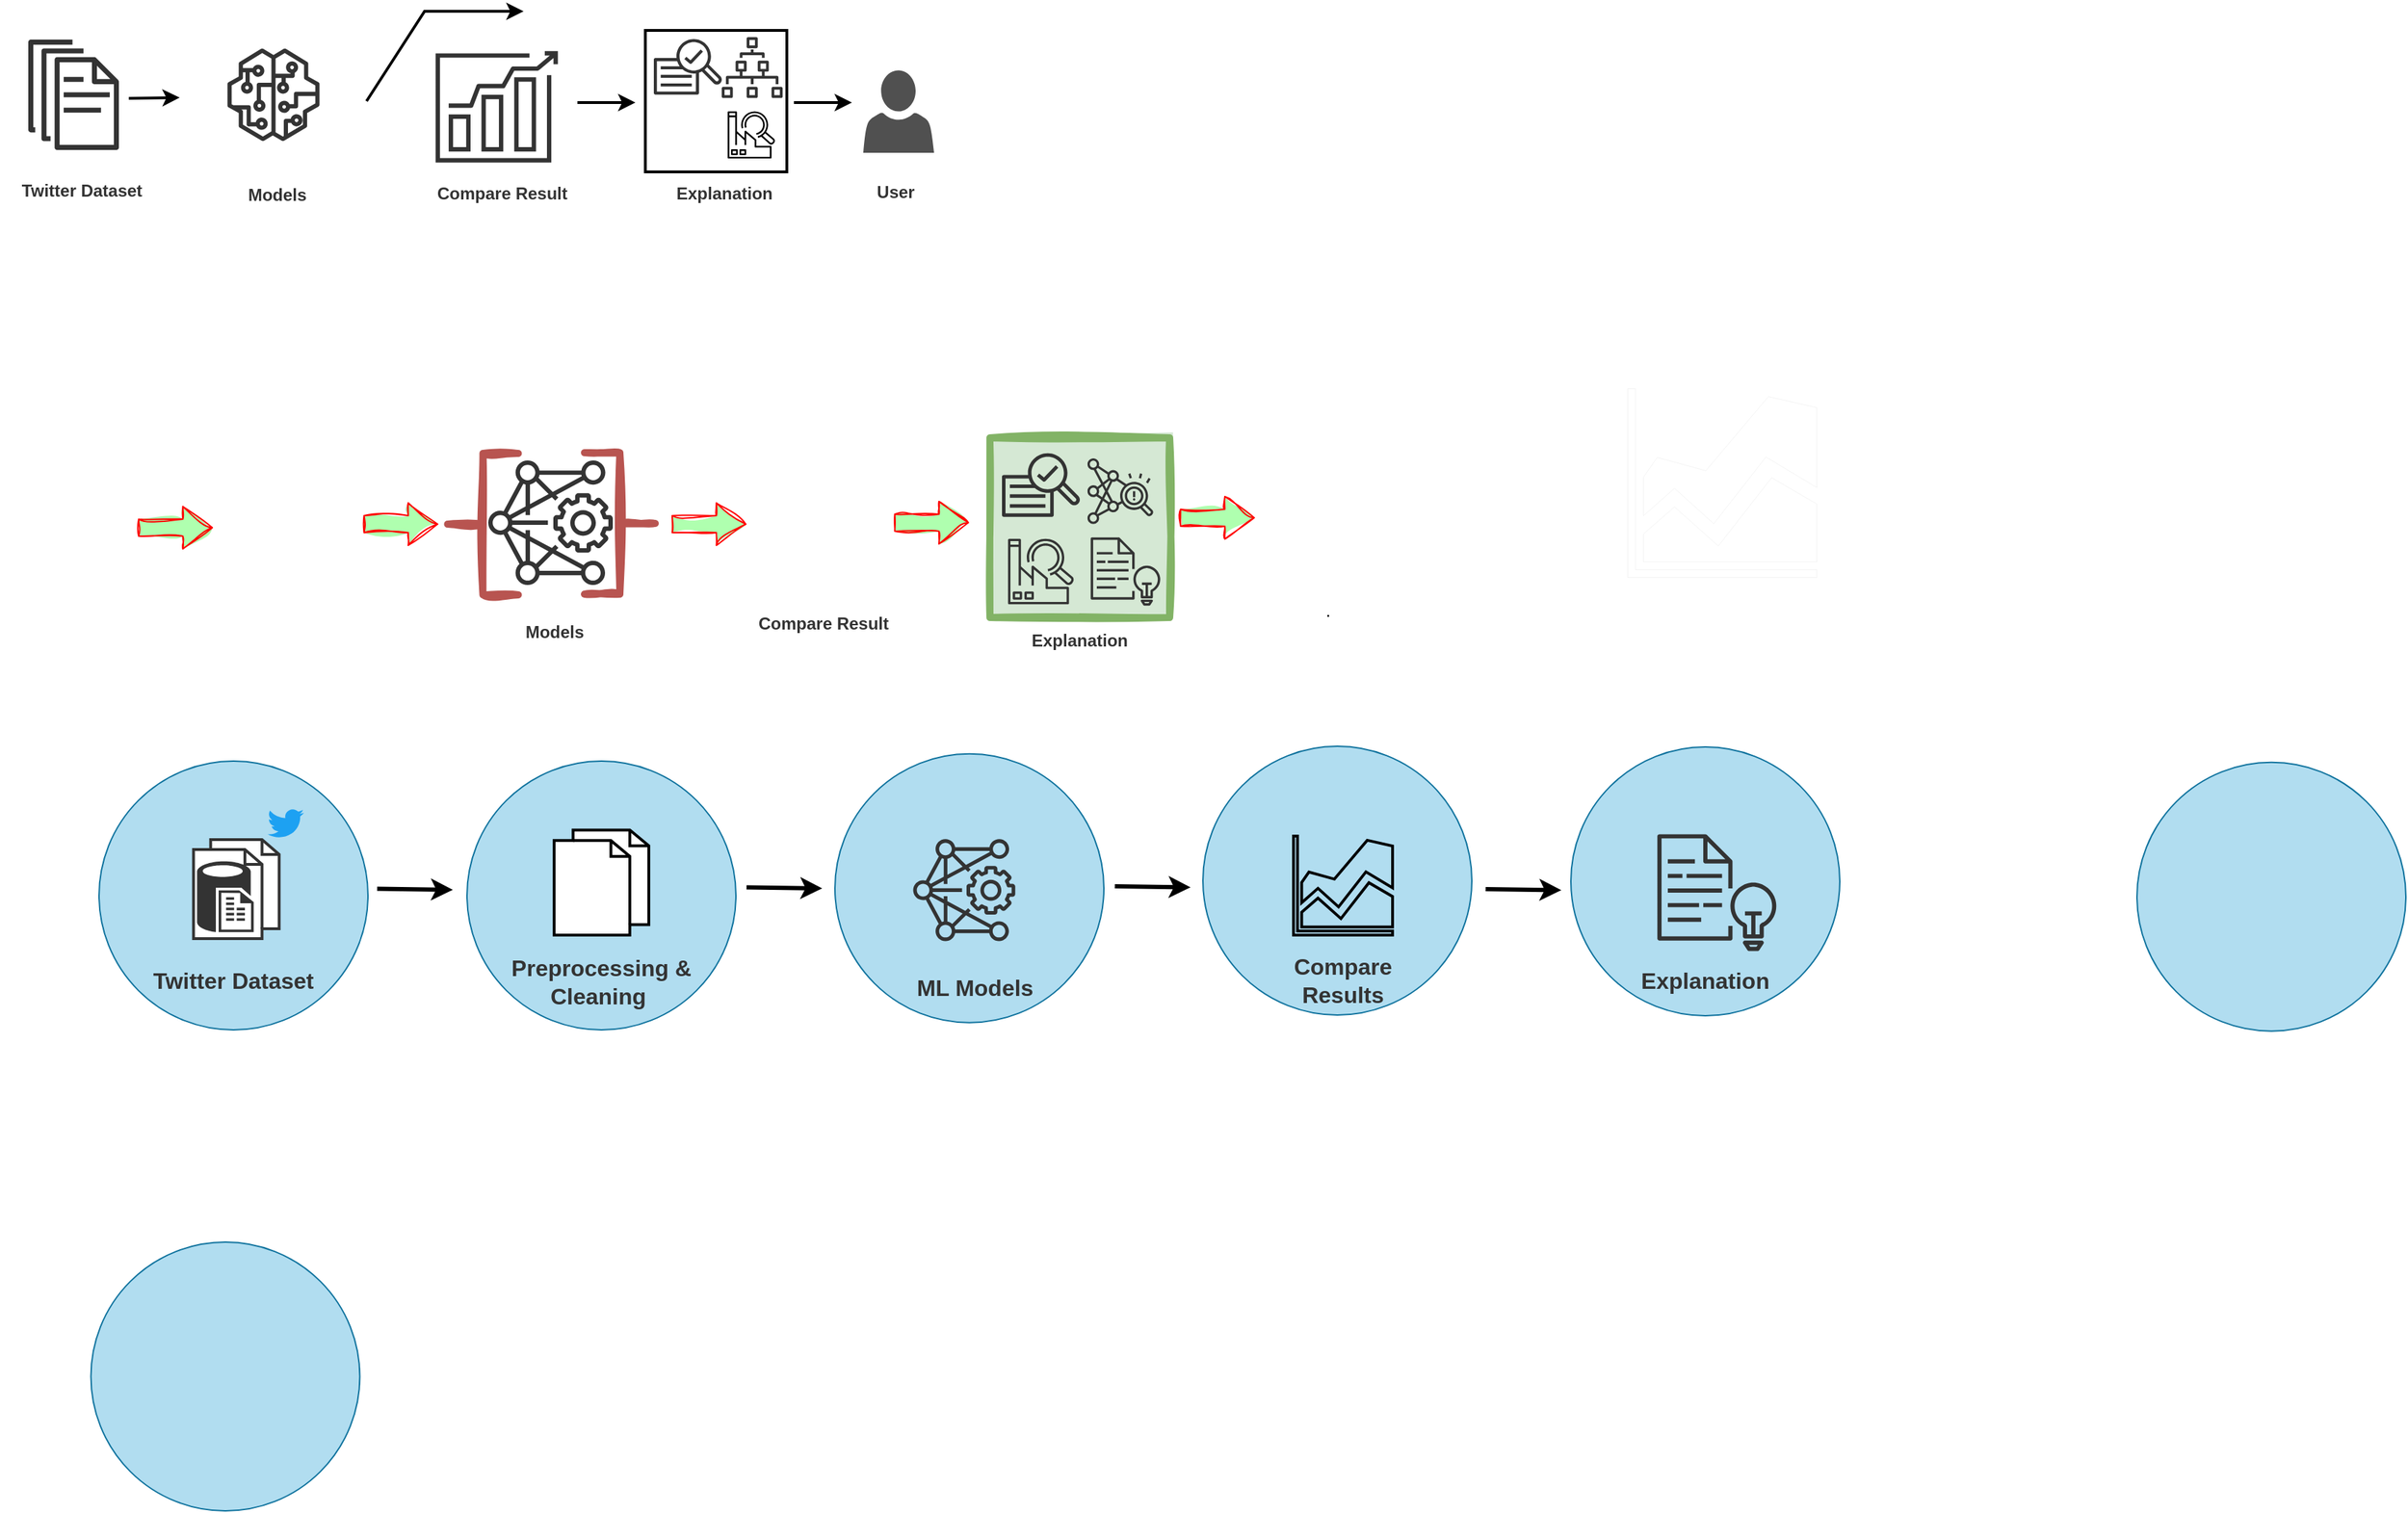 <mxfile version="20.8.23" type="device" pages="2"><diagram id="3ZcY1S7_rm4KTZ8mV9sZ" name="Page-1"><mxGraphModel dx="1434" dy="756" grid="1" gridSize="10" guides="1" tooltips="1" connect="1" arrows="1" fold="1" page="1" pageScale="1" pageWidth="700" pageHeight="1000" background="#ffffff" math="0" shadow="0"><root><mxCell id="0"/><mxCell id="1" parent="0"/><mxCell id="O2Ps_1vDSCaNEWxH-Twj-2" value="" style="ellipse;whiteSpace=wrap;html=1;aspect=fixed;fillColor=#b1ddf0;strokeColor=#10739e;" parent="1" vertex="1"><mxGeometry x="350" y="670" width="190" height="190" as="geometry"/></mxCell><mxCell id="O2Ps_1vDSCaNEWxH-Twj-1" value="" style="ellipse;whiteSpace=wrap;html=1;aspect=fixed;fillColor=#b1ddf0;strokeColor=#10739e;" parent="1" vertex="1"><mxGeometry x="90" y="670" width="190" height="190" as="geometry"/></mxCell><mxCell id="cEsDTuAmLdQw-phlZl-9-11" value="" style="html=1;verticalLabelPosition=bottom;align=center;labelBackgroundColor=#ffffff;verticalAlign=top;strokeWidth=2;shadow=0;dashed=0;shape=mxgraph.ios7.icons.documents;fillStyle=solid;" parent="1" vertex="1"><mxGeometry x="411.56" y="718.75" width="66.87" height="74.25" as="geometry"/></mxCell><mxCell id="282unPw8FLJoIN8Rm7A3-34" value="" style="whiteSpace=wrap;html=1;aspect=fixed;strokeColor=#82b366;strokeWidth=5;fillColor=#d5e8d4;fillStyle=solid;sketch=1;curveFitting=1;jiggle=2;" parent="1" vertex="1"><mxGeometry x="719.5" y="441.5" width="127" height="127" as="geometry"/></mxCell><mxCell id="N69a01aY1ss5VdYlQyjh-2" value="" style="sketch=0;outlineConnect=0;fontColor=#232F3E;gradientColor=none;fillColor=#333333;strokeColor=none;dashed=0;verticalLabelPosition=bottom;verticalAlign=top;align=center;html=1;fontSize=12;fontStyle=0;aspect=fixed;pointerEvents=1;shape=mxgraph.aws4.documents;" parent="1" vertex="1"><mxGeometry x="40" y="160" width="64" height="78" as="geometry"/></mxCell><mxCell id="N69a01aY1ss5VdYlQyjh-11" value="" style="shape=image;html=1;verticalAlign=top;verticalLabelPosition=bottom;labelBackgroundColor=#ffffff;imageAspect=0;aspect=fixed;image=https://cdn0.iconfinder.com/data/icons/thin-line-icons-for-seo-and-development-1/64/Programming_Development_analysis-128.png;strokeWidth=3;perimeterSpacing=0;" parent="1" vertex="1"><mxGeometry x="545" y="448" width="110" height="110" as="geometry"/></mxCell><mxCell id="N69a01aY1ss5VdYlQyjh-22" value="" style="sketch=0;outlineConnect=0;fontColor=#232F3E;gradientColor=none;fillColor=#333333;strokeColor=none;dashed=0;verticalLabelPosition=bottom;verticalAlign=top;align=center;html=1;fontSize=12;fontStyle=0;aspect=fixed;pointerEvents=1;shape=mxgraph.aws4.sagemaker_model;strokeWidth=3;" parent="1" vertex="1"><mxGeometry x="180.5" y="166.25" width="65.5" height="65.5" as="geometry"/></mxCell><mxCell id="N69a01aY1ss5VdYlQyjh-56" value="" style="whiteSpace=wrap;html=1;aspect=fixed;sketch=0;strokeWidth=2;fontColor=#99FFCC;fillColor=#FFFFFF;gradientColor=#FFFFFF;" parent="1" vertex="1"><mxGeometry x="476" y="153.5" width="100" height="100" as="geometry"/></mxCell><mxCell id="N69a01aY1ss5VdYlQyjh-24" value="" style="sketch=0;outlineConnect=0;fontColor=#232F3E;gradientColor=none;fillColor=#333333;strokeColor=none;dashed=0;verticalLabelPosition=bottom;verticalAlign=top;align=center;html=1;fontSize=12;fontStyle=0;aspect=fixed;pointerEvents=1;shape=mxgraph.aws4.sagemaker_train;" parent="1" vertex="1"><mxGeometry x="481.99" y="159.25" width="48.01" height="40" as="geometry"/></mxCell><mxCell id="N69a01aY1ss5VdYlQyjh-51" value="" style="sketch=0;outlineConnect=0;fontColor=#232F3E;gradientColor=none;fillColor=#333333;strokeColor=none;dashed=0;verticalLabelPosition=bottom;verticalAlign=top;align=center;html=1;fontSize=12;fontStyle=0;aspect=fixed;pointerEvents=1;shape=mxgraph.aws4.iot_sitewise_asset_hierarchy;strokeWidth=12;" parent="1" vertex="1"><mxGeometry x="530" y="158.25" width="43" height="43" as="geometry"/></mxCell><mxCell id="N69a01aY1ss5VdYlQyjh-41" value="" style="sketch=0;pointerEvents=1;shadow=0;dashed=0;html=1;strokeColor=none;fillColor=#505050;labelPosition=center;verticalLabelPosition=bottom;verticalAlign=top;outlineConnect=0;align=center;shape=mxgraph.office.users.user;strokeWidth=5;" parent="1" vertex="1"><mxGeometry x="630" y="181.75" width="50" height="58.25" as="geometry"/></mxCell><mxCell id="N69a01aY1ss5VdYlQyjh-53" value="" style="shape=image;html=1;verticalAlign=top;verticalLabelPosition=bottom;labelBackgroundColor=#ffffff;imageAspect=0;aspect=fixed;image=https://cdn1.iconfinder.com/data/icons/office-icons-17/512/ilustracoes_04-14-128.png;sketch=0;strokeWidth=12;fontColor=#99FFCC;fillColor=#330033;gradientColor=#FFFFFF;" parent="1" vertex="1"><mxGeometry x="479" y="206.25" width="42.75" height="42.75" as="geometry"/></mxCell><mxCell id="N69a01aY1ss5VdYlQyjh-75" value="" style="shape=image;html=1;verticalAlign=top;verticalLabelPosition=bottom;labelBackgroundColor=#ffffff;imageAspect=0;aspect=fixed;image=https://cdn3.iconfinder.com/data/icons/picons-social/57/03-twitter-128.png;sketch=0;strokeWidth=3;fontColor=#99FFCC;fillColor=#333333;gradientColor=#FFFFFF;" parent="1" vertex="1"><mxGeometry x="74" y="136.25" width="30" height="30" as="geometry"/></mxCell><mxCell id="N69a01aY1ss5VdYlQyjh-77" value="&lt;font style=&quot;font-size: 12px;&quot; color=&quot;#333333&quot;&gt;&lt;b&gt;Twitter Dataset&lt;br&gt;&lt;/b&gt;&lt;br&gt;&lt;/font&gt;" style="text;html=1;strokeColor=none;fillColor=none;align=center;verticalAlign=middle;whiteSpace=wrap;rounded=0;sketch=0;strokeWidth=3;fontColor=#99FFCC;" parent="1" vertex="1"><mxGeometry x="20" y="258.5" width="116" height="30" as="geometry"/></mxCell><mxCell id="N69a01aY1ss5VdYlQyjh-78" value="&lt;font style=&quot;font-size: 12px;&quot; color=&quot;#333333&quot;&gt;&lt;b&gt;Models&lt;/b&gt;&lt;br&gt;&lt;/font&gt;" style="text;html=1;strokeColor=none;fillColor=none;align=center;verticalAlign=middle;whiteSpace=wrap;rounded=0;sketch=0;strokeWidth=3;fontColor=#99FFCC;" parent="1" vertex="1"><mxGeometry x="158.25" y="255" width="116" height="30" as="geometry"/></mxCell><mxCell id="N69a01aY1ss5VdYlQyjh-82" value="" style="shape=image;html=1;verticalAlign=top;verticalLabelPosition=bottom;labelBackgroundColor=#ffffff;imageAspect=0;aspect=fixed;image=https://cdn0.iconfinder.com/data/icons/phosphor-thin-vol-1/256/brackets-curly-thin-128.png;sketch=0;strokeWidth=1;fontSize=12;fontColor=#333333;fillColor=#333333;gradientColor=#FFFFFF;imageBackground=none;imageBorder=none;" parent="1" vertex="1"><mxGeometry x="149.25" y="139.5" width="128" height="128" as="geometry"/></mxCell><mxCell id="N69a01aY1ss5VdYlQyjh-83" value="&lt;font style=&quot;font-size: 12px;&quot; color=&quot;#333333&quot;&gt;&lt;b&gt;Compare Result&lt;/b&gt;&lt;br&gt;&lt;/font&gt;" style="text;html=1;strokeColor=none;fillColor=none;align=center;verticalAlign=middle;whiteSpace=wrap;rounded=0;sketch=0;strokeWidth=3;fontColor=#99FFCC;" parent="1" vertex="1"><mxGeometry x="317" y="254" width="116" height="30" as="geometry"/></mxCell><mxCell id="N69a01aY1ss5VdYlQyjh-84" value="&lt;font style=&quot;&quot; color=&quot;#333333&quot;&gt;&lt;b&gt;Explanation&lt;/b&gt;&lt;br&gt;&lt;/font&gt;" style="text;html=1;strokeColor=none;fillColor=none;align=center;verticalAlign=middle;whiteSpace=wrap;rounded=0;sketch=0;strokeWidth=3;fontColor=#99FFCC;" parent="1" vertex="1"><mxGeometry x="474" y="253.5" width="116" height="30" as="geometry"/></mxCell><mxCell id="N69a01aY1ss5VdYlQyjh-85" value="" style="sketch=0;points=[[0,0,0],[0.25,0,0],[0.5,0,0],[0.75,0,0],[1,0,0],[0,1,0],[0.25,1,0],[0.5,1,0],[0.75,1,0],[1,1,0],[0,0.25,0],[0,0.5,0],[0,0.75,0],[1,0.25,0],[1,0.5,0],[1,0.75,0]];outlineConnect=0;fontColor=#232F3E;gradientColor=#333333;gradientDirection=north;fillColor=none;strokeColor=none;dashed=0;verticalLabelPosition=bottom;verticalAlign=top;align=center;html=1;fontSize=12;fontStyle=0;aspect=fixed;shape=mxgraph.aws4.resourceIcon;resIcon=mxgraph.aws4.lookout_for_equipment;strokeWidth=1;" parent="1" vertex="1"><mxGeometry x="530" y="206.5" width="41.75" height="41.75" as="geometry"/></mxCell><mxCell id="N69a01aY1ss5VdYlQyjh-93" value="" style="endArrow=classic;html=1;rounded=0;strokeWidth=2;fontSize=12;fontColor=#333333;" parent="1" edge="1"><mxGeometry width="50" height="50" relative="1" as="geometry"><mxPoint x="111" y="201.5" as="sourcePoint"/><mxPoint x="147" y="201" as="targetPoint"/></mxGeometry></mxCell><mxCell id="N69a01aY1ss5VdYlQyjh-95" value="" style="endArrow=classic;html=1;rounded=0;strokeWidth=2;fontSize=12;fontColor=#333333;" parent="1" edge="1"><mxGeometry width="50" height="50" relative="1" as="geometry"><mxPoint x="279" y="203.5" as="sourcePoint"/><mxPoint x="390" y="140" as="targetPoint"/><Array as="points"><mxPoint x="320" y="140"/></Array></mxGeometry></mxCell><mxCell id="N69a01aY1ss5VdYlQyjh-98" value="" style="endArrow=classic;html=1;rounded=0;strokeWidth=2;fontSize=12;fontColor=#333333;entryX=0;entryY=0.5;entryDx=0;entryDy=0;" parent="1" edge="1"><mxGeometry width="50" height="50" relative="1" as="geometry"><mxPoint x="428" y="204.5" as="sourcePoint"/><mxPoint x="469" y="204.5" as="targetPoint"/></mxGeometry></mxCell><mxCell id="N69a01aY1ss5VdYlQyjh-99" value="" style="endArrow=classic;html=1;rounded=0;strokeWidth=2;fontSize=12;fontColor=#333333;entryX=0;entryY=0.5;entryDx=0;entryDy=0;" parent="1" edge="1"><mxGeometry width="50" height="50" relative="1" as="geometry"><mxPoint x="581" y="204.5" as="sourcePoint"/><mxPoint x="622" y="204.5" as="targetPoint"/></mxGeometry></mxCell><mxCell id="N69a01aY1ss5VdYlQyjh-100" value="&lt;font style=&quot;&quot; color=&quot;#333333&quot;&gt;&lt;b&gt;User&lt;/b&gt;&lt;br&gt;&lt;/font&gt;" style="text;html=1;strokeColor=none;fillColor=none;align=center;verticalAlign=middle;whiteSpace=wrap;rounded=0;sketch=0;strokeWidth=3;fontColor=#99FFCC;" parent="1" vertex="1"><mxGeometry x="595" y="253" width="116" height="30" as="geometry"/></mxCell><mxCell id="282unPw8FLJoIN8Rm7A3-2" value="" style="html=1;verticalLabelPosition=bottom;align=center;labelBackgroundColor=#ffffff;verticalAlign=top;strokeWidth=2;strokeColor=#333333;shadow=0;dashed=0;shape=mxgraph.ios7.icons.documents;" parent="1" vertex="1"><mxGeometry x="156.75" y="725.5" width="60.5" height="70" as="geometry"/></mxCell><mxCell id="282unPw8FLJoIN8Rm7A3-17" value="" style="html=1;shape=mxgraph.flowchart.annotation_2;align=left;labelPosition=right;strokeWidth=5;fillColor=#f8cecc;strokeColor=#b85450;sketch=1;curveFitting=1;jiggle=2;" parent="1" vertex="1"><mxGeometry x="336.25" y="452.5" width="50" height="100" as="geometry"/></mxCell><mxCell id="282unPw8FLJoIN8Rm7A3-20" value="" style="html=1;shape=mxgraph.flowchart.annotation_2;align=left;labelPosition=right;strokeWidth=5;fillColor=#f8cecc;strokeColor=#b85450;rotation=-180;sketch=1;curveFitting=1;jiggle=2;" parent="1" vertex="1"><mxGeometry x="433" y="452" width="50" height="100" as="geometry"/></mxCell><mxCell id="282unPw8FLJoIN8Rm7A3-27" value="" style="points=[[0,0,0],[0.25,0,0],[0.5,0,0],[0.75,0,0],[1,0,0],[0,1,0],[0.25,1,0],[0.5,1,0],[0.75,1,0],[1,1,0],[0,0.25,0],[0,0.5,0],[0,0.75,0],[1,0.25,0],[1,0.5,0],[1,0.75,0]];outlineConnect=0;fontColor=#232F3E;gradientColor=default;gradientDirection=north;fillColor=none;strokeColor=#333333;dashed=0;verticalLabelPosition=bottom;verticalAlign=top;align=center;html=1;fontSize=12;fontStyle=0;aspect=fixed;shape=mxgraph.aws4.resourceIcon;resIcon=mxgraph.aws4.forecast;strokeWidth=5;" parent="1" vertex="1"><mxGeometry x="317" y="153.5" width="108" height="108" as="geometry"/></mxCell><mxCell id="282unPw8FLJoIN8Rm7A3-28" value="" style="sketch=0;points=[[0,0,0],[0.25,0,0],[0.5,0,0],[0.75,0,0],[1,0,0],[0,1,0],[0.25,1,0],[0.5,1,0],[0.75,1,0],[1,1,0],[0,0.25,0],[0,0.5,0],[0,0.75,0],[1,0.25,0],[1,0.5,0],[1,0.75,0]];outlineConnect=0;fontColor=#232F3E;gradientColor=#4AB29A;gradientDirection=north;fillColor=none;strokeColor=#333333;dashed=0;verticalLabelPosition=bottom;verticalAlign=top;align=center;html=1;fontSize=12;fontStyle=0;aspect=fixed;shape=mxgraph.aws4.resourceIcon;resIcon=mxgraph.aws4.fraud_detector;strokeWidth=5;" parent="1" vertex="1"><mxGeometry x="782.59" y="450" width="58.41" height="58.41" as="geometry"/></mxCell><mxCell id="282unPw8FLJoIN8Rm7A3-30" value="" style="sketch=0;points=[[0,0,0],[0.25,0,0],[0.5,0,0],[0.75,0,0],[1,0,0],[0,1,0],[0.25,1,0],[0.5,1,0],[0.75,1,0],[1,1,0],[0,0.25,0],[0,0.5,0],[0,0.75,0],[1,0.25,0],[1,0.5,0],[1,0.75,0]];outlineConnect=0;gradientDirection=north;fillColor=none;strokeColor=#333333;dashed=0;verticalLabelPosition=bottom;verticalAlign=top;align=center;html=1;fontSize=12;fontStyle=0;aspect=fixed;shape=mxgraph.aws4.resourceIcon;resIcon=mxgraph.aws4.lookout_for_equipment;strokeWidth=5;" parent="1" vertex="1"><mxGeometry x="726.5" y="507" width="58" height="58" as="geometry"/></mxCell><mxCell id="282unPw8FLJoIN8Rm7A3-32" value="" style="sketch=0;outlineConnect=0;fontColor=#232F3E;gradientColor=none;fillColor=#333333;strokeColor=none;dashed=0;verticalLabelPosition=bottom;verticalAlign=top;align=center;html=1;fontSize=12;fontStyle=0;aspect=fixed;pointerEvents=1;shape=mxgraph.aws4.sagemaker_train;strokeWidth=5;" parent="1" vertex="1"><mxGeometry x="728" y="452.0" width="55" height="45.83" as="geometry"/></mxCell><mxCell id="282unPw8FLJoIN8Rm7A3-38" value="" style="points=[[0,0,0],[0.25,0,0],[0.5,0,0],[0.75,0,0],[1,0,0],[0,1,0],[0.25,1,0],[0.5,1,0],[0.75,1,0],[1,1,0],[0,0.25,0],[0,0.5,0],[0,0.75,0],[1,0.25,0],[1,0.5,0],[1,0.75,0]];outlineConnect=0;fontColor=#232F3E;gradientColor=none;gradientDirection=north;fillColor=none;strokeColor=#333333;dashed=0;verticalLabelPosition=bottom;verticalAlign=top;align=center;html=1;fontSize=12;fontStyle=0;aspect=fixed;shape=mxgraph.aws4.resourceIcon;resIcon=mxgraph.aws4.deep_learning_amis;strokeWidth=5;" parent="1" vertex="1"><mxGeometry x="354" y="446.5" width="110" height="110" as="geometry"/></mxCell><mxCell id="282unPw8FLJoIN8Rm7A3-39" value="" style="sketch=0;points=[[0,0,0],[0.25,0,0],[0.5,0,0],[0.75,0,0],[1,0,0],[0,1,0],[0.25,1,0],[0.5,1,0],[0.75,1,0],[1,1,0],[0,0.25,0],[0,0.5,0],[0,0.75,0],[1,0.25,0],[1,0.5,0],[1,0.75,0]];outlineConnect=0;fontColor=#232F3E;gradientColor=#4AB29A;gradientDirection=north;fillColor=none;strokeColor=#333333;dashed=0;verticalLabelPosition=bottom;verticalAlign=top;align=center;html=1;fontSize=12;fontStyle=0;aspect=fixed;shape=mxgraph.aws4.resourceIcon;resIcon=mxgraph.aws4.comprehend;strokeWidth=5;" parent="1" vertex="1"><mxGeometry x="784.5" y="505" width="62" height="62" as="geometry"/></mxCell><mxCell id="282unPw8FLJoIN8Rm7A3-42" value="" style="verticalLabelPosition=bottom;html=1;verticalAlign=top;align=center;strokeColor=none;fillColor=#333333;shape=mxgraph.azure.sql_reporting;strokeWidth=5;" parent="1" vertex="1"><mxGeometry x="159.25" y="740.88" width="40" height="50" as="geometry"/></mxCell><mxCell id="282unPw8FLJoIN8Rm7A3-47" value="&lt;font style=&quot;font-size: 16px;&quot; color=&quot;#333333&quot;&gt;&lt;b&gt;Twitter Dataset&lt;br&gt;&lt;/b&gt;&lt;br&gt;&lt;/font&gt;" style="text;html=1;strokeColor=none;fillColor=none;align=center;verticalAlign=middle;whiteSpace=wrap;rounded=0;sketch=0;strokeWidth=3;fontColor=#99FFCC;shadow=1;" parent="1" vertex="1"><mxGeometry x="127" y="820" width="116" height="30" as="geometry"/></mxCell><mxCell id="282unPw8FLJoIN8Rm7A3-48" value="&lt;font style=&quot;font-size: 16px;&quot; color=&quot;#333333&quot;&gt;&lt;b&gt;Preprocessing&lt;/b&gt;&lt;b style=&quot;&quot;&gt;&amp;nbsp;&amp;amp; Cleaning&amp;nbsp;&lt;/b&gt;&lt;br&gt;&lt;/font&gt;" style="text;html=1;align=center;verticalAlign=middle;whiteSpace=wrap;rounded=0;sketch=0;strokeWidth=3;" parent="1" vertex="1"><mxGeometry x="387" y="810.5" width="116" height="30" as="geometry"/></mxCell><mxCell id="282unPw8FLJoIN8Rm7A3-49" value="&lt;font style=&quot;font-size: 12px;&quot; color=&quot;#333333&quot;&gt;&lt;b&gt;Compare Result&lt;/b&gt;&lt;br&gt;&lt;/font&gt;" style="text;html=1;strokeColor=none;fillColor=none;align=center;verticalAlign=middle;whiteSpace=wrap;rounded=0;sketch=0;strokeWidth=3;fontColor=#99FFCC;" parent="1" vertex="1"><mxGeometry x="544" y="557.5" width="116" height="30" as="geometry"/></mxCell><mxCell id="282unPw8FLJoIN8Rm7A3-50" value="&lt;font style=&quot;&quot; color=&quot;#333333&quot;&gt;&lt;b&gt;Explanation&lt;/b&gt;&lt;br&gt;&lt;/font&gt;" style="text;html=1;strokeColor=none;fillColor=none;align=center;verticalAlign=middle;whiteSpace=wrap;rounded=0;sketch=0;strokeWidth=3;fontColor=#99FFCC;" parent="1" vertex="1"><mxGeometry x="725" y="570" width="116" height="30" as="geometry"/></mxCell><mxCell id="cEsDTuAmLdQw-phlZl-9-4" value="." style="shape=image;html=1;verticalAlign=top;verticalLabelPosition=bottom;labelBackgroundColor=#ffffff;imageAspect=0;aspect=fixed;image=https://cdn1.iconfinder.com/data/icons/user-pictures/100/male3-128.png;fillStyle=solid;strokeColor=#FF0000;sketch=1;curveFitting=1;jiggle=2;" parent="1" vertex="1"><mxGeometry x="911" y="456.5" width="93.5" height="93.5" as="geometry"/></mxCell><mxCell id="cEsDTuAmLdQw-phlZl-9-16" value="" style="html=1;outlineConnect=0;whiteSpace=wrap;fillColor=#AFFFAF;shape=mxgraph.archimate3.process;fillStyle=solid;strokeColor=#FF0000;sketch=1;curveFitting=1;jiggle=2;" parent="1" vertex="1"><mxGeometry x="118" y="490" width="52" height="30" as="geometry"/></mxCell><mxCell id="cEsDTuAmLdQw-phlZl-9-23" value="&lt;b style=&quot;border-color: var(--border-color); color: rgb(51, 51, 51);&quot;&gt;Models&lt;/b&gt;&lt;font style=&quot;font-size: 12px;&quot; color=&quot;#333333&quot;&gt;&lt;br&gt;&lt;/font&gt;" style="text;html=1;strokeColor=none;fillColor=none;align=center;verticalAlign=middle;whiteSpace=wrap;rounded=0;sketch=0;strokeWidth=3;fontColor=#99FFCC;" parent="1" vertex="1"><mxGeometry x="354" y="564" width="116" height="30" as="geometry"/></mxCell><mxCell id="cEsDTuAmLdQw-phlZl-9-27" value="" style="html=1;outlineConnect=0;whiteSpace=wrap;fillColor=#AFFFAF;shape=mxgraph.archimate3.process;fillStyle=solid;strokeColor=#FF0000;sketch=1;curveFitting=1;jiggle=2;" parent="1" vertex="1"><mxGeometry x="277.25" y="487.5" width="52" height="30" as="geometry"/></mxCell><mxCell id="cEsDTuAmLdQw-phlZl-9-29" value="" style="html=1;outlineConnect=0;whiteSpace=wrap;fillColor=#AFFFAF;shape=mxgraph.archimate3.process;fillStyle=solid;strokeColor=#FF0000;sketch=1;curveFitting=1;jiggle=2;" parent="1" vertex="1"><mxGeometry x="495" y="487.5" width="52" height="30" as="geometry"/></mxCell><mxCell id="cEsDTuAmLdQw-phlZl-9-31" value="" style="html=1;outlineConnect=0;whiteSpace=wrap;fillColor=#AFFFAF;shape=mxgraph.archimate3.process;fillStyle=solid;strokeColor=#FF0000;sketch=1;curveFitting=1;jiggle=2;" parent="1" vertex="1"><mxGeometry x="652.25" y="486.5" width="52" height="30" as="geometry"/></mxCell><mxCell id="cEsDTuAmLdQw-phlZl-9-32" value="" style="html=1;outlineConnect=0;whiteSpace=wrap;fillColor=#AFFFAF;shape=mxgraph.archimate3.process;fillStyle=solid;strokeColor=#FF0000;sketch=1;curveFitting=1;jiggle=2;" parent="1" vertex="1"><mxGeometry x="854.25" y="483" width="52" height="30" as="geometry"/></mxCell><mxCell id="O2Ps_1vDSCaNEWxH-Twj-3" value="" style="ellipse;whiteSpace=wrap;html=1;aspect=fixed;fillColor=#b1ddf0;strokeColor=#10739e;" parent="1" vertex="1"><mxGeometry x="610" y="664.88" width="190" height="190" as="geometry"/></mxCell><mxCell id="O2Ps_1vDSCaNEWxH-Twj-4" value="" style="ellipse;whiteSpace=wrap;html=1;aspect=fixed;fillColor=#b1ddf0;strokeColor=#10739e;" parent="1" vertex="1"><mxGeometry x="870" y="659.5" width="190" height="190" as="geometry"/></mxCell><mxCell id="O2Ps_1vDSCaNEWxH-Twj-5" value="" style="ellipse;whiteSpace=wrap;html=1;aspect=fixed;fillColor=#B1DDF0;strokeColor=#10739e;" parent="1" vertex="1"><mxGeometry x="1130" y="660" width="190" height="190" as="geometry"/></mxCell><mxCell id="O2Ps_1vDSCaNEWxH-Twj-6" value="" style="endArrow=classic;html=1;rounded=0;strokeWidth=3;" parent="1" edge="1"><mxGeometry width="50" height="50" relative="1" as="geometry"><mxPoint x="286.5" y="760.25" as="sourcePoint"/><mxPoint x="340" y="761" as="targetPoint"/></mxGeometry></mxCell><mxCell id="O2Ps_1vDSCaNEWxH-Twj-7" value="" style="dashed=0;outlineConnect=0;html=1;align=center;labelPosition=center;verticalLabelPosition=bottom;verticalAlign=top;shape=mxgraph.weblogos.twitter;fillColor=#1DA1F2;strokeColor=none" parent="1" vertex="1"><mxGeometry x="209" y="703.5" width="25.75" height="21.25" as="geometry"/></mxCell><mxCell id="O2Ps_1vDSCaNEWxH-Twj-9" value="" style="shape=image;html=1;verticalAlign=top;verticalLabelPosition=bottom;labelBackgroundColor=#ffffff;imageAspect=0;aspect=fixed;image=https://cdn0.iconfinder.com/data/icons/phosphor-thin-vol-1/256/brackets-curly-thin-128.png;strokeWidth=0;" parent="1" vertex="1"><mxGeometry x="642" y="700" width="125" height="125" as="geometry"/></mxCell><mxCell id="O2Ps_1vDSCaNEWxH-Twj-10" value="" style="points=[[0,0,0],[0.25,0,0],[0.5,0,0],[0.75,0,0],[1,0,0],[0,1,0],[0.25,1,0],[0.5,1,0],[0.75,1,0],[1,1,0],[0,0.25,0],[0,0.5,0],[0,0.75,0],[1,0.25,0],[1,0.5,0],[1,0.75,0]];outlineConnect=0;fontColor=#232F3E;gradientColor=none;gradientDirection=north;fillColor=none;strokeColor=#333333;dashed=0;verticalLabelPosition=bottom;verticalAlign=top;align=center;html=1;fontSize=12;fontStyle=0;aspect=fixed;shape=mxgraph.aws4.resourceIcon;resIcon=mxgraph.aws4.deep_learning_amis;strokeWidth=0;" parent="1" vertex="1"><mxGeometry x="656" y="715.88" width="90.12" height="90.12" as="geometry"/></mxCell><mxCell id="O2Ps_1vDSCaNEWxH-Twj-11" value="&lt;b style=&quot;border-color: var(--border-color); color: rgb(51, 51, 51);&quot;&gt;&lt;font style=&quot;font-size: 16px;&quot;&gt;ML Models&lt;/font&gt;&lt;/b&gt;&lt;font style=&quot;font-size: 12px;&quot; color=&quot;#333333&quot;&gt;&lt;br&gt;&lt;/font&gt;" style="text;html=1;strokeColor=none;fillColor=none;align=center;verticalAlign=middle;whiteSpace=wrap;rounded=0;sketch=0;strokeWidth=3;fontColor=#99FFCC;" parent="1" vertex="1"><mxGeometry x="646.5" y="810.5" width="123.5" height="39.5" as="geometry"/></mxCell><mxCell id="O2Ps_1vDSCaNEWxH-Twj-12" value="" style="endArrow=classic;html=1;rounded=0;strokeWidth=3;" parent="1" edge="1"><mxGeometry width="50" height="50" relative="1" as="geometry"><mxPoint x="547.5" y="759.25" as="sourcePoint"/><mxPoint x="601" y="760" as="targetPoint"/></mxGeometry></mxCell><mxCell id="O2Ps_1vDSCaNEWxH-Twj-15" value="" style="endArrow=classic;html=1;rounded=0;strokeWidth=3;" parent="1" edge="1"><mxGeometry width="50" height="50" relative="1" as="geometry"><mxPoint x="807.75" y="758.5" as="sourcePoint"/><mxPoint x="861.25" y="759.25" as="targetPoint"/></mxGeometry></mxCell><mxCell id="O2Ps_1vDSCaNEWxH-Twj-18" value="" style="sketch=0;aspect=fixed;pointerEvents=1;shadow=0;dashed=0;html=1;labelPosition=center;verticalLabelPosition=bottom;verticalAlign=top;align=center;shape=mxgraph.mscae.general.graph;strokeWidth=0;opacity=50;fillColor=default;strokeColor=default;" parent="1" vertex="1"><mxGeometry x="1170" y="406.5" width="133.5" height="133.5" as="geometry"/></mxCell><mxCell id="O2Ps_1vDSCaNEWxH-Twj-19" value="" style="shape=image;html=1;verticalAlign=top;verticalLabelPosition=bottom;labelBackgroundColor=#ffffff;imageAspect=0;aspect=fixed;image=https://cdn0.iconfinder.com/data/icons/thin-line-icons-for-seo-and-development-1/64/Programming_Development_analysis-128.png;dashed=1;sketch=0;strokeColor=default;strokeWidth=7;fillColor=default;" parent="1" vertex="1"><mxGeometry x="1110" y="438" width="128" height="128" as="geometry"/></mxCell><mxCell id="O2Ps_1vDSCaNEWxH-Twj-20" value="" style="shape=image;html=1;verticalAlign=top;verticalLabelPosition=bottom;labelBackgroundColor=#ffffff;imageAspect=0;aspect=fixed;image=https://cdn0.iconfinder.com/data/icons/business-startup-10/50/60-128.png;dashed=1;sketch=0;strokeColor=default;strokeWidth=0;fillColor=default;" parent="1" vertex="1"><mxGeometry x="1070" y="283" width="128" height="128" as="geometry"/></mxCell><mxCell id="O2Ps_1vDSCaNEWxH-Twj-22" value="" style="sketch=0;aspect=fixed;pointerEvents=1;shadow=0;dashed=0;html=1;strokeColor=default;labelPosition=center;verticalLabelPosition=bottom;verticalAlign=top;align=center;fillColor=none;shape=mxgraph.mscae.general.graph;fillStyle=auto;strokeWidth=2;" parent="1" vertex="1"><mxGeometry x="934" y="723" width="70" height="70" as="geometry"/></mxCell><mxCell id="O2Ps_1vDSCaNEWxH-Twj-23" value="&lt;font style=&quot;&quot; color=&quot;#333333&quot;&gt;&lt;b style=&quot;&quot;&gt;&lt;font style=&quot;font-size: 16px;&quot;&gt;Compare Results&lt;/font&gt;&lt;/b&gt;&lt;br&gt;&lt;/font&gt;" style="text;html=1;strokeColor=none;fillColor=none;align=center;verticalAlign=middle;whiteSpace=wrap;rounded=0;sketch=0;strokeWidth=3;fontColor=#99FFCC;" parent="1" vertex="1"><mxGeometry x="911" y="810" width="116" height="30" as="geometry"/></mxCell><mxCell id="O2Ps_1vDSCaNEWxH-Twj-24" value="" style="endArrow=classic;html=1;rounded=0;strokeWidth=3;" parent="1" edge="1"><mxGeometry width="50" height="50" relative="1" as="geometry"><mxPoint x="1069.75" y="760.5" as="sourcePoint"/><mxPoint x="1123.25" y="761.25" as="targetPoint"/></mxGeometry></mxCell><mxCell id="O2Ps_1vDSCaNEWxH-Twj-25" value="" style="sketch=0;points=[[0,0,0],[0.25,0,0],[0.5,0,0],[0.75,0,0],[1,0,0],[0,1,0],[0.25,1,0],[0.5,1,0],[0.75,1,0],[1,1,0],[0,0.25,0],[0,0.5,0],[0,0.75,0],[1,0.25,0],[1,0.5,0],[1,0.75,0]];outlineConnect=0;fontColor=#232F3E;gradientColor=#4AB29A;gradientDirection=north;fillColor=none;strokeColor=#333333;dashed=0;verticalLabelPosition=bottom;verticalAlign=top;align=center;html=1;fontSize=12;fontStyle=0;aspect=fixed;shape=mxgraph.aws4.resourceIcon;resIcon=mxgraph.aws4.comprehend;strokeWidth=5;" parent="1" vertex="1"><mxGeometry x="1180.5" y="709.94" width="106.06" height="106.06" as="geometry"/></mxCell><mxCell id="O2Ps_1vDSCaNEWxH-Twj-26" value="&lt;font style=&quot;&quot; color=&quot;#333333&quot;&gt;&lt;b&gt;&lt;font style=&quot;font-size: 16px;&quot;&gt;Explanation&lt;/font&gt;&lt;/b&gt;&lt;br&gt;&lt;/font&gt;" style="text;html=1;strokeColor=none;fillColor=none;align=center;verticalAlign=middle;whiteSpace=wrap;rounded=0;sketch=0;strokeWidth=3;fontColor=#99FFCC;" parent="1" vertex="1"><mxGeometry x="1167" y="810" width="116" height="30" as="geometry"/></mxCell><mxCell id="O2Ps_1vDSCaNEWxH-Twj-28" value="" style="shape=image;html=1;verticalAlign=top;verticalLabelPosition=bottom;labelBackgroundColor=#ffffff;imageAspect=0;aspect=fixed;image=https://cdn4.iconfinder.com/data/icons/evil-icons-user-interface/64/setting-128.png;sketch=0;fillStyle=auto;strokeColor=default;strokeWidth=2;fillColor=none;" parent="1" vertex="1"><mxGeometry x="440" y="751" width="25" height="25" as="geometry"/></mxCell><mxCell id="O2Ps_1vDSCaNEWxH-Twj-29" value="" style="shape=image;html=1;verticalAlign=top;verticalLabelPosition=bottom;labelBackgroundColor=#ffffff;imageAspect=0;aspect=fixed;image=https://cdn4.iconfinder.com/data/icons/evil-icons-user-interface/64/setting-128.png;sketch=0;fillStyle=auto;strokeColor=default;strokeWidth=2;fillColor=none;" parent="1" vertex="1"><mxGeometry x="410" y="728" width="42" height="42" as="geometry"/></mxCell><mxCell id="O2Ps_1vDSCaNEWxH-Twj-31" value="" style="ellipse;whiteSpace=wrap;html=1;aspect=fixed;fillColor=#b1ddf0;strokeColor=#10739e;" parent="1" vertex="1"><mxGeometry x="84.25" y="1010" width="190" height="190" as="geometry"/></mxCell><mxCell id="O2Ps_1vDSCaNEWxH-Twj-32" value="" style="ellipse;whiteSpace=wrap;html=1;aspect=fixed;fillColor=#b1ddf0;strokeColor=#10739e;" parent="1" vertex="1"><mxGeometry x="1530" y="670.88" width="190" height="190" as="geometry"/></mxCell></root></mxGraphModel></diagram><diagram id="hN3Tj7d20WxHXnR6wAtY" name="Page-2"><mxGraphModel dx="1434" dy="756" grid="1" gridSize="10" guides="1" tooltips="1" connect="1" arrows="1" fold="1" page="1" pageScale="1" pageWidth="700" pageHeight="1000" math="0" shadow="0"><root><mxCell id="0"/><mxCell id="1" parent="0"/></root></mxGraphModel></diagram></mxfile>